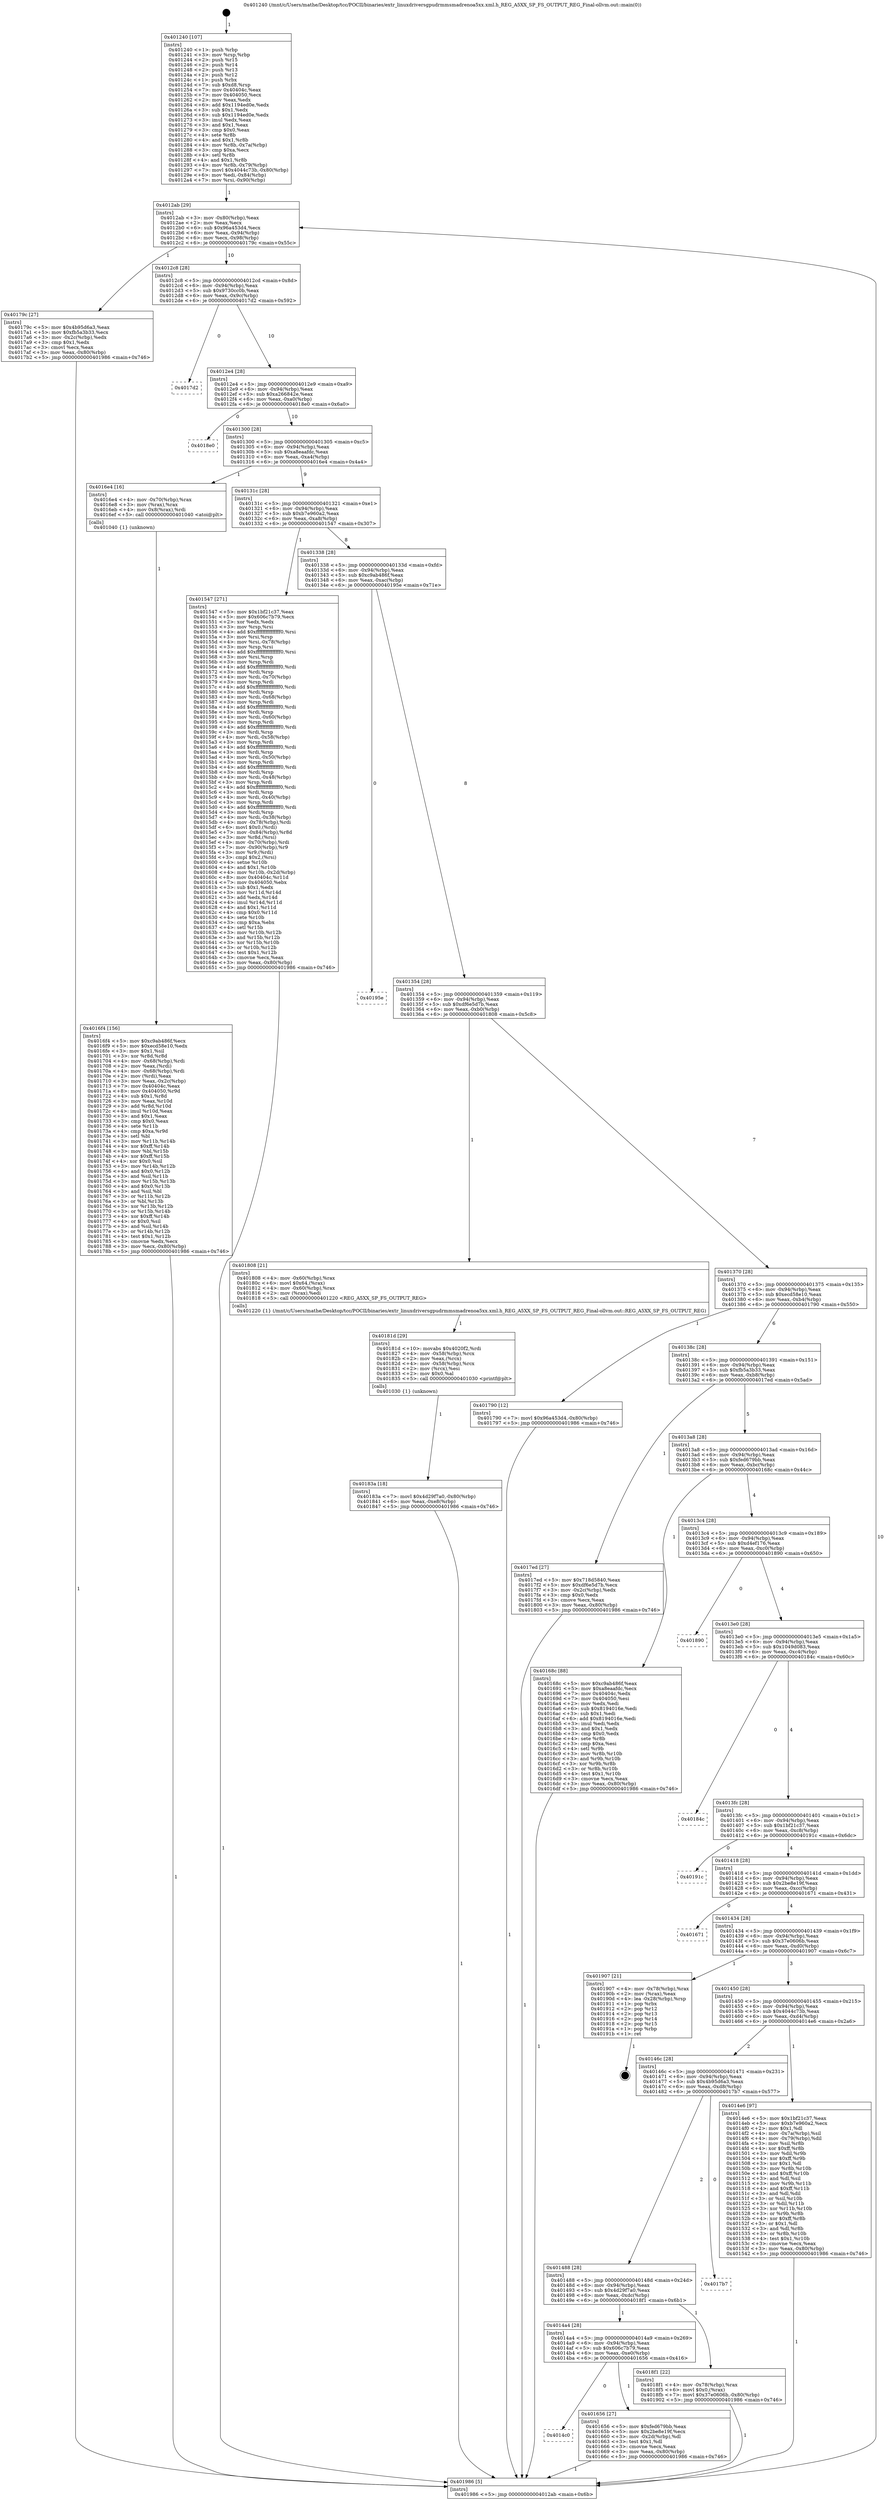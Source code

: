 digraph "0x401240" {
  label = "0x401240 (/mnt/c/Users/mathe/Desktop/tcc/POCII/binaries/extr_linuxdriversgpudrmmsmadrenoa5xx.xml.h_REG_A5XX_SP_FS_OUTPUT_REG_Final-ollvm.out::main(0))"
  labelloc = "t"
  node[shape=record]

  Entry [label="",width=0.3,height=0.3,shape=circle,fillcolor=black,style=filled]
  "0x4012ab" [label="{
     0x4012ab [29]\l
     | [instrs]\l
     &nbsp;&nbsp;0x4012ab \<+3\>: mov -0x80(%rbp),%eax\l
     &nbsp;&nbsp;0x4012ae \<+2\>: mov %eax,%ecx\l
     &nbsp;&nbsp;0x4012b0 \<+6\>: sub $0x96a453d4,%ecx\l
     &nbsp;&nbsp;0x4012b6 \<+6\>: mov %eax,-0x94(%rbp)\l
     &nbsp;&nbsp;0x4012bc \<+6\>: mov %ecx,-0x98(%rbp)\l
     &nbsp;&nbsp;0x4012c2 \<+6\>: je 000000000040179c \<main+0x55c\>\l
  }"]
  "0x40179c" [label="{
     0x40179c [27]\l
     | [instrs]\l
     &nbsp;&nbsp;0x40179c \<+5\>: mov $0x4b95d6a3,%eax\l
     &nbsp;&nbsp;0x4017a1 \<+5\>: mov $0xfb5a3b33,%ecx\l
     &nbsp;&nbsp;0x4017a6 \<+3\>: mov -0x2c(%rbp),%edx\l
     &nbsp;&nbsp;0x4017a9 \<+3\>: cmp $0x1,%edx\l
     &nbsp;&nbsp;0x4017ac \<+3\>: cmovl %ecx,%eax\l
     &nbsp;&nbsp;0x4017af \<+3\>: mov %eax,-0x80(%rbp)\l
     &nbsp;&nbsp;0x4017b2 \<+5\>: jmp 0000000000401986 \<main+0x746\>\l
  }"]
  "0x4012c8" [label="{
     0x4012c8 [28]\l
     | [instrs]\l
     &nbsp;&nbsp;0x4012c8 \<+5\>: jmp 00000000004012cd \<main+0x8d\>\l
     &nbsp;&nbsp;0x4012cd \<+6\>: mov -0x94(%rbp),%eax\l
     &nbsp;&nbsp;0x4012d3 \<+5\>: sub $0x9730cc0b,%eax\l
     &nbsp;&nbsp;0x4012d8 \<+6\>: mov %eax,-0x9c(%rbp)\l
     &nbsp;&nbsp;0x4012de \<+6\>: je 00000000004017d2 \<main+0x592\>\l
  }"]
  Exit [label="",width=0.3,height=0.3,shape=circle,fillcolor=black,style=filled,peripheries=2]
  "0x4017d2" [label="{
     0x4017d2\l
  }", style=dashed]
  "0x4012e4" [label="{
     0x4012e4 [28]\l
     | [instrs]\l
     &nbsp;&nbsp;0x4012e4 \<+5\>: jmp 00000000004012e9 \<main+0xa9\>\l
     &nbsp;&nbsp;0x4012e9 \<+6\>: mov -0x94(%rbp),%eax\l
     &nbsp;&nbsp;0x4012ef \<+5\>: sub $0xa266842e,%eax\l
     &nbsp;&nbsp;0x4012f4 \<+6\>: mov %eax,-0xa0(%rbp)\l
     &nbsp;&nbsp;0x4012fa \<+6\>: je 00000000004018e0 \<main+0x6a0\>\l
  }"]
  "0x40183a" [label="{
     0x40183a [18]\l
     | [instrs]\l
     &nbsp;&nbsp;0x40183a \<+7\>: movl $0x4d29f7a0,-0x80(%rbp)\l
     &nbsp;&nbsp;0x401841 \<+6\>: mov %eax,-0xe8(%rbp)\l
     &nbsp;&nbsp;0x401847 \<+5\>: jmp 0000000000401986 \<main+0x746\>\l
  }"]
  "0x4018e0" [label="{
     0x4018e0\l
  }", style=dashed]
  "0x401300" [label="{
     0x401300 [28]\l
     | [instrs]\l
     &nbsp;&nbsp;0x401300 \<+5\>: jmp 0000000000401305 \<main+0xc5\>\l
     &nbsp;&nbsp;0x401305 \<+6\>: mov -0x94(%rbp),%eax\l
     &nbsp;&nbsp;0x40130b \<+5\>: sub $0xa8eaafdc,%eax\l
     &nbsp;&nbsp;0x401310 \<+6\>: mov %eax,-0xa4(%rbp)\l
     &nbsp;&nbsp;0x401316 \<+6\>: je 00000000004016e4 \<main+0x4a4\>\l
  }"]
  "0x40181d" [label="{
     0x40181d [29]\l
     | [instrs]\l
     &nbsp;&nbsp;0x40181d \<+10\>: movabs $0x4020f2,%rdi\l
     &nbsp;&nbsp;0x401827 \<+4\>: mov -0x58(%rbp),%rcx\l
     &nbsp;&nbsp;0x40182b \<+2\>: mov %eax,(%rcx)\l
     &nbsp;&nbsp;0x40182d \<+4\>: mov -0x58(%rbp),%rcx\l
     &nbsp;&nbsp;0x401831 \<+2\>: mov (%rcx),%esi\l
     &nbsp;&nbsp;0x401833 \<+2\>: mov $0x0,%al\l
     &nbsp;&nbsp;0x401835 \<+5\>: call 0000000000401030 \<printf@plt\>\l
     | [calls]\l
     &nbsp;&nbsp;0x401030 \{1\} (unknown)\l
  }"]
  "0x4016e4" [label="{
     0x4016e4 [16]\l
     | [instrs]\l
     &nbsp;&nbsp;0x4016e4 \<+4\>: mov -0x70(%rbp),%rax\l
     &nbsp;&nbsp;0x4016e8 \<+3\>: mov (%rax),%rax\l
     &nbsp;&nbsp;0x4016eb \<+4\>: mov 0x8(%rax),%rdi\l
     &nbsp;&nbsp;0x4016ef \<+5\>: call 0000000000401040 \<atoi@plt\>\l
     | [calls]\l
     &nbsp;&nbsp;0x401040 \{1\} (unknown)\l
  }"]
  "0x40131c" [label="{
     0x40131c [28]\l
     | [instrs]\l
     &nbsp;&nbsp;0x40131c \<+5\>: jmp 0000000000401321 \<main+0xe1\>\l
     &nbsp;&nbsp;0x401321 \<+6\>: mov -0x94(%rbp),%eax\l
     &nbsp;&nbsp;0x401327 \<+5\>: sub $0xb7e960a2,%eax\l
     &nbsp;&nbsp;0x40132c \<+6\>: mov %eax,-0xa8(%rbp)\l
     &nbsp;&nbsp;0x401332 \<+6\>: je 0000000000401547 \<main+0x307\>\l
  }"]
  "0x4016f4" [label="{
     0x4016f4 [156]\l
     | [instrs]\l
     &nbsp;&nbsp;0x4016f4 \<+5\>: mov $0xc9ab486f,%ecx\l
     &nbsp;&nbsp;0x4016f9 \<+5\>: mov $0xecd58e10,%edx\l
     &nbsp;&nbsp;0x4016fe \<+3\>: mov $0x1,%sil\l
     &nbsp;&nbsp;0x401701 \<+3\>: xor %r8d,%r8d\l
     &nbsp;&nbsp;0x401704 \<+4\>: mov -0x68(%rbp),%rdi\l
     &nbsp;&nbsp;0x401708 \<+2\>: mov %eax,(%rdi)\l
     &nbsp;&nbsp;0x40170a \<+4\>: mov -0x68(%rbp),%rdi\l
     &nbsp;&nbsp;0x40170e \<+2\>: mov (%rdi),%eax\l
     &nbsp;&nbsp;0x401710 \<+3\>: mov %eax,-0x2c(%rbp)\l
     &nbsp;&nbsp;0x401713 \<+7\>: mov 0x40404c,%eax\l
     &nbsp;&nbsp;0x40171a \<+8\>: mov 0x404050,%r9d\l
     &nbsp;&nbsp;0x401722 \<+4\>: sub $0x1,%r8d\l
     &nbsp;&nbsp;0x401726 \<+3\>: mov %eax,%r10d\l
     &nbsp;&nbsp;0x401729 \<+3\>: add %r8d,%r10d\l
     &nbsp;&nbsp;0x40172c \<+4\>: imul %r10d,%eax\l
     &nbsp;&nbsp;0x401730 \<+3\>: and $0x1,%eax\l
     &nbsp;&nbsp;0x401733 \<+3\>: cmp $0x0,%eax\l
     &nbsp;&nbsp;0x401736 \<+4\>: sete %r11b\l
     &nbsp;&nbsp;0x40173a \<+4\>: cmp $0xa,%r9d\l
     &nbsp;&nbsp;0x40173e \<+3\>: setl %bl\l
     &nbsp;&nbsp;0x401741 \<+3\>: mov %r11b,%r14b\l
     &nbsp;&nbsp;0x401744 \<+4\>: xor $0xff,%r14b\l
     &nbsp;&nbsp;0x401748 \<+3\>: mov %bl,%r15b\l
     &nbsp;&nbsp;0x40174b \<+4\>: xor $0xff,%r15b\l
     &nbsp;&nbsp;0x40174f \<+4\>: xor $0x0,%sil\l
     &nbsp;&nbsp;0x401753 \<+3\>: mov %r14b,%r12b\l
     &nbsp;&nbsp;0x401756 \<+4\>: and $0x0,%r12b\l
     &nbsp;&nbsp;0x40175a \<+3\>: and %sil,%r11b\l
     &nbsp;&nbsp;0x40175d \<+3\>: mov %r15b,%r13b\l
     &nbsp;&nbsp;0x401760 \<+4\>: and $0x0,%r13b\l
     &nbsp;&nbsp;0x401764 \<+3\>: and %sil,%bl\l
     &nbsp;&nbsp;0x401767 \<+3\>: or %r11b,%r12b\l
     &nbsp;&nbsp;0x40176a \<+3\>: or %bl,%r13b\l
     &nbsp;&nbsp;0x40176d \<+3\>: xor %r13b,%r12b\l
     &nbsp;&nbsp;0x401770 \<+3\>: or %r15b,%r14b\l
     &nbsp;&nbsp;0x401773 \<+4\>: xor $0xff,%r14b\l
     &nbsp;&nbsp;0x401777 \<+4\>: or $0x0,%sil\l
     &nbsp;&nbsp;0x40177b \<+3\>: and %sil,%r14b\l
     &nbsp;&nbsp;0x40177e \<+3\>: or %r14b,%r12b\l
     &nbsp;&nbsp;0x401781 \<+4\>: test $0x1,%r12b\l
     &nbsp;&nbsp;0x401785 \<+3\>: cmovne %edx,%ecx\l
     &nbsp;&nbsp;0x401788 \<+3\>: mov %ecx,-0x80(%rbp)\l
     &nbsp;&nbsp;0x40178b \<+5\>: jmp 0000000000401986 \<main+0x746\>\l
  }"]
  "0x401547" [label="{
     0x401547 [271]\l
     | [instrs]\l
     &nbsp;&nbsp;0x401547 \<+5\>: mov $0x1bf21c37,%eax\l
     &nbsp;&nbsp;0x40154c \<+5\>: mov $0x606c7b79,%ecx\l
     &nbsp;&nbsp;0x401551 \<+2\>: xor %edx,%edx\l
     &nbsp;&nbsp;0x401553 \<+3\>: mov %rsp,%rsi\l
     &nbsp;&nbsp;0x401556 \<+4\>: add $0xfffffffffffffff0,%rsi\l
     &nbsp;&nbsp;0x40155a \<+3\>: mov %rsi,%rsp\l
     &nbsp;&nbsp;0x40155d \<+4\>: mov %rsi,-0x78(%rbp)\l
     &nbsp;&nbsp;0x401561 \<+3\>: mov %rsp,%rsi\l
     &nbsp;&nbsp;0x401564 \<+4\>: add $0xfffffffffffffff0,%rsi\l
     &nbsp;&nbsp;0x401568 \<+3\>: mov %rsi,%rsp\l
     &nbsp;&nbsp;0x40156b \<+3\>: mov %rsp,%rdi\l
     &nbsp;&nbsp;0x40156e \<+4\>: add $0xfffffffffffffff0,%rdi\l
     &nbsp;&nbsp;0x401572 \<+3\>: mov %rdi,%rsp\l
     &nbsp;&nbsp;0x401575 \<+4\>: mov %rdi,-0x70(%rbp)\l
     &nbsp;&nbsp;0x401579 \<+3\>: mov %rsp,%rdi\l
     &nbsp;&nbsp;0x40157c \<+4\>: add $0xfffffffffffffff0,%rdi\l
     &nbsp;&nbsp;0x401580 \<+3\>: mov %rdi,%rsp\l
     &nbsp;&nbsp;0x401583 \<+4\>: mov %rdi,-0x68(%rbp)\l
     &nbsp;&nbsp;0x401587 \<+3\>: mov %rsp,%rdi\l
     &nbsp;&nbsp;0x40158a \<+4\>: add $0xfffffffffffffff0,%rdi\l
     &nbsp;&nbsp;0x40158e \<+3\>: mov %rdi,%rsp\l
     &nbsp;&nbsp;0x401591 \<+4\>: mov %rdi,-0x60(%rbp)\l
     &nbsp;&nbsp;0x401595 \<+3\>: mov %rsp,%rdi\l
     &nbsp;&nbsp;0x401598 \<+4\>: add $0xfffffffffffffff0,%rdi\l
     &nbsp;&nbsp;0x40159c \<+3\>: mov %rdi,%rsp\l
     &nbsp;&nbsp;0x40159f \<+4\>: mov %rdi,-0x58(%rbp)\l
     &nbsp;&nbsp;0x4015a3 \<+3\>: mov %rsp,%rdi\l
     &nbsp;&nbsp;0x4015a6 \<+4\>: add $0xfffffffffffffff0,%rdi\l
     &nbsp;&nbsp;0x4015aa \<+3\>: mov %rdi,%rsp\l
     &nbsp;&nbsp;0x4015ad \<+4\>: mov %rdi,-0x50(%rbp)\l
     &nbsp;&nbsp;0x4015b1 \<+3\>: mov %rsp,%rdi\l
     &nbsp;&nbsp;0x4015b4 \<+4\>: add $0xfffffffffffffff0,%rdi\l
     &nbsp;&nbsp;0x4015b8 \<+3\>: mov %rdi,%rsp\l
     &nbsp;&nbsp;0x4015bb \<+4\>: mov %rdi,-0x48(%rbp)\l
     &nbsp;&nbsp;0x4015bf \<+3\>: mov %rsp,%rdi\l
     &nbsp;&nbsp;0x4015c2 \<+4\>: add $0xfffffffffffffff0,%rdi\l
     &nbsp;&nbsp;0x4015c6 \<+3\>: mov %rdi,%rsp\l
     &nbsp;&nbsp;0x4015c9 \<+4\>: mov %rdi,-0x40(%rbp)\l
     &nbsp;&nbsp;0x4015cd \<+3\>: mov %rsp,%rdi\l
     &nbsp;&nbsp;0x4015d0 \<+4\>: add $0xfffffffffffffff0,%rdi\l
     &nbsp;&nbsp;0x4015d4 \<+3\>: mov %rdi,%rsp\l
     &nbsp;&nbsp;0x4015d7 \<+4\>: mov %rdi,-0x38(%rbp)\l
     &nbsp;&nbsp;0x4015db \<+4\>: mov -0x78(%rbp),%rdi\l
     &nbsp;&nbsp;0x4015df \<+6\>: movl $0x0,(%rdi)\l
     &nbsp;&nbsp;0x4015e5 \<+7\>: mov -0x84(%rbp),%r8d\l
     &nbsp;&nbsp;0x4015ec \<+3\>: mov %r8d,(%rsi)\l
     &nbsp;&nbsp;0x4015ef \<+4\>: mov -0x70(%rbp),%rdi\l
     &nbsp;&nbsp;0x4015f3 \<+7\>: mov -0x90(%rbp),%r9\l
     &nbsp;&nbsp;0x4015fa \<+3\>: mov %r9,(%rdi)\l
     &nbsp;&nbsp;0x4015fd \<+3\>: cmpl $0x2,(%rsi)\l
     &nbsp;&nbsp;0x401600 \<+4\>: setne %r10b\l
     &nbsp;&nbsp;0x401604 \<+4\>: and $0x1,%r10b\l
     &nbsp;&nbsp;0x401608 \<+4\>: mov %r10b,-0x2d(%rbp)\l
     &nbsp;&nbsp;0x40160c \<+8\>: mov 0x40404c,%r11d\l
     &nbsp;&nbsp;0x401614 \<+7\>: mov 0x404050,%ebx\l
     &nbsp;&nbsp;0x40161b \<+3\>: sub $0x1,%edx\l
     &nbsp;&nbsp;0x40161e \<+3\>: mov %r11d,%r14d\l
     &nbsp;&nbsp;0x401621 \<+3\>: add %edx,%r14d\l
     &nbsp;&nbsp;0x401624 \<+4\>: imul %r14d,%r11d\l
     &nbsp;&nbsp;0x401628 \<+4\>: and $0x1,%r11d\l
     &nbsp;&nbsp;0x40162c \<+4\>: cmp $0x0,%r11d\l
     &nbsp;&nbsp;0x401630 \<+4\>: sete %r10b\l
     &nbsp;&nbsp;0x401634 \<+3\>: cmp $0xa,%ebx\l
     &nbsp;&nbsp;0x401637 \<+4\>: setl %r15b\l
     &nbsp;&nbsp;0x40163b \<+3\>: mov %r10b,%r12b\l
     &nbsp;&nbsp;0x40163e \<+3\>: and %r15b,%r12b\l
     &nbsp;&nbsp;0x401641 \<+3\>: xor %r15b,%r10b\l
     &nbsp;&nbsp;0x401644 \<+3\>: or %r10b,%r12b\l
     &nbsp;&nbsp;0x401647 \<+4\>: test $0x1,%r12b\l
     &nbsp;&nbsp;0x40164b \<+3\>: cmovne %ecx,%eax\l
     &nbsp;&nbsp;0x40164e \<+3\>: mov %eax,-0x80(%rbp)\l
     &nbsp;&nbsp;0x401651 \<+5\>: jmp 0000000000401986 \<main+0x746\>\l
  }"]
  "0x401338" [label="{
     0x401338 [28]\l
     | [instrs]\l
     &nbsp;&nbsp;0x401338 \<+5\>: jmp 000000000040133d \<main+0xfd\>\l
     &nbsp;&nbsp;0x40133d \<+6\>: mov -0x94(%rbp),%eax\l
     &nbsp;&nbsp;0x401343 \<+5\>: sub $0xc9ab486f,%eax\l
     &nbsp;&nbsp;0x401348 \<+6\>: mov %eax,-0xac(%rbp)\l
     &nbsp;&nbsp;0x40134e \<+6\>: je 000000000040195e \<main+0x71e\>\l
  }"]
  "0x4014c0" [label="{
     0x4014c0\l
  }", style=dashed]
  "0x40195e" [label="{
     0x40195e\l
  }", style=dashed]
  "0x401354" [label="{
     0x401354 [28]\l
     | [instrs]\l
     &nbsp;&nbsp;0x401354 \<+5\>: jmp 0000000000401359 \<main+0x119\>\l
     &nbsp;&nbsp;0x401359 \<+6\>: mov -0x94(%rbp),%eax\l
     &nbsp;&nbsp;0x40135f \<+5\>: sub $0xdf6e5d7b,%eax\l
     &nbsp;&nbsp;0x401364 \<+6\>: mov %eax,-0xb0(%rbp)\l
     &nbsp;&nbsp;0x40136a \<+6\>: je 0000000000401808 \<main+0x5c8\>\l
  }"]
  "0x401656" [label="{
     0x401656 [27]\l
     | [instrs]\l
     &nbsp;&nbsp;0x401656 \<+5\>: mov $0xfed679bb,%eax\l
     &nbsp;&nbsp;0x40165b \<+5\>: mov $0x2be8e19f,%ecx\l
     &nbsp;&nbsp;0x401660 \<+3\>: mov -0x2d(%rbp),%dl\l
     &nbsp;&nbsp;0x401663 \<+3\>: test $0x1,%dl\l
     &nbsp;&nbsp;0x401666 \<+3\>: cmovne %ecx,%eax\l
     &nbsp;&nbsp;0x401669 \<+3\>: mov %eax,-0x80(%rbp)\l
     &nbsp;&nbsp;0x40166c \<+5\>: jmp 0000000000401986 \<main+0x746\>\l
  }"]
  "0x401808" [label="{
     0x401808 [21]\l
     | [instrs]\l
     &nbsp;&nbsp;0x401808 \<+4\>: mov -0x60(%rbp),%rax\l
     &nbsp;&nbsp;0x40180c \<+6\>: movl $0x64,(%rax)\l
     &nbsp;&nbsp;0x401812 \<+4\>: mov -0x60(%rbp),%rax\l
     &nbsp;&nbsp;0x401816 \<+2\>: mov (%rax),%edi\l
     &nbsp;&nbsp;0x401818 \<+5\>: call 0000000000401220 \<REG_A5XX_SP_FS_OUTPUT_REG\>\l
     | [calls]\l
     &nbsp;&nbsp;0x401220 \{1\} (/mnt/c/Users/mathe/Desktop/tcc/POCII/binaries/extr_linuxdriversgpudrmmsmadrenoa5xx.xml.h_REG_A5XX_SP_FS_OUTPUT_REG_Final-ollvm.out::REG_A5XX_SP_FS_OUTPUT_REG)\l
  }"]
  "0x401370" [label="{
     0x401370 [28]\l
     | [instrs]\l
     &nbsp;&nbsp;0x401370 \<+5\>: jmp 0000000000401375 \<main+0x135\>\l
     &nbsp;&nbsp;0x401375 \<+6\>: mov -0x94(%rbp),%eax\l
     &nbsp;&nbsp;0x40137b \<+5\>: sub $0xecd58e10,%eax\l
     &nbsp;&nbsp;0x401380 \<+6\>: mov %eax,-0xb4(%rbp)\l
     &nbsp;&nbsp;0x401386 \<+6\>: je 0000000000401790 \<main+0x550\>\l
  }"]
  "0x4014a4" [label="{
     0x4014a4 [28]\l
     | [instrs]\l
     &nbsp;&nbsp;0x4014a4 \<+5\>: jmp 00000000004014a9 \<main+0x269\>\l
     &nbsp;&nbsp;0x4014a9 \<+6\>: mov -0x94(%rbp),%eax\l
     &nbsp;&nbsp;0x4014af \<+5\>: sub $0x606c7b79,%eax\l
     &nbsp;&nbsp;0x4014b4 \<+6\>: mov %eax,-0xe0(%rbp)\l
     &nbsp;&nbsp;0x4014ba \<+6\>: je 0000000000401656 \<main+0x416\>\l
  }"]
  "0x401790" [label="{
     0x401790 [12]\l
     | [instrs]\l
     &nbsp;&nbsp;0x401790 \<+7\>: movl $0x96a453d4,-0x80(%rbp)\l
     &nbsp;&nbsp;0x401797 \<+5\>: jmp 0000000000401986 \<main+0x746\>\l
  }"]
  "0x40138c" [label="{
     0x40138c [28]\l
     | [instrs]\l
     &nbsp;&nbsp;0x40138c \<+5\>: jmp 0000000000401391 \<main+0x151\>\l
     &nbsp;&nbsp;0x401391 \<+6\>: mov -0x94(%rbp),%eax\l
     &nbsp;&nbsp;0x401397 \<+5\>: sub $0xfb5a3b33,%eax\l
     &nbsp;&nbsp;0x40139c \<+6\>: mov %eax,-0xb8(%rbp)\l
     &nbsp;&nbsp;0x4013a2 \<+6\>: je 00000000004017ed \<main+0x5ad\>\l
  }"]
  "0x4018f1" [label="{
     0x4018f1 [22]\l
     | [instrs]\l
     &nbsp;&nbsp;0x4018f1 \<+4\>: mov -0x78(%rbp),%rax\l
     &nbsp;&nbsp;0x4018f5 \<+6\>: movl $0x0,(%rax)\l
     &nbsp;&nbsp;0x4018fb \<+7\>: movl $0x37e0606b,-0x80(%rbp)\l
     &nbsp;&nbsp;0x401902 \<+5\>: jmp 0000000000401986 \<main+0x746\>\l
  }"]
  "0x4017ed" [label="{
     0x4017ed [27]\l
     | [instrs]\l
     &nbsp;&nbsp;0x4017ed \<+5\>: mov $0x718d5840,%eax\l
     &nbsp;&nbsp;0x4017f2 \<+5\>: mov $0xdf6e5d7b,%ecx\l
     &nbsp;&nbsp;0x4017f7 \<+3\>: mov -0x2c(%rbp),%edx\l
     &nbsp;&nbsp;0x4017fa \<+3\>: cmp $0x0,%edx\l
     &nbsp;&nbsp;0x4017fd \<+3\>: cmove %ecx,%eax\l
     &nbsp;&nbsp;0x401800 \<+3\>: mov %eax,-0x80(%rbp)\l
     &nbsp;&nbsp;0x401803 \<+5\>: jmp 0000000000401986 \<main+0x746\>\l
  }"]
  "0x4013a8" [label="{
     0x4013a8 [28]\l
     | [instrs]\l
     &nbsp;&nbsp;0x4013a8 \<+5\>: jmp 00000000004013ad \<main+0x16d\>\l
     &nbsp;&nbsp;0x4013ad \<+6\>: mov -0x94(%rbp),%eax\l
     &nbsp;&nbsp;0x4013b3 \<+5\>: sub $0xfed679bb,%eax\l
     &nbsp;&nbsp;0x4013b8 \<+6\>: mov %eax,-0xbc(%rbp)\l
     &nbsp;&nbsp;0x4013be \<+6\>: je 000000000040168c \<main+0x44c\>\l
  }"]
  "0x401488" [label="{
     0x401488 [28]\l
     | [instrs]\l
     &nbsp;&nbsp;0x401488 \<+5\>: jmp 000000000040148d \<main+0x24d\>\l
     &nbsp;&nbsp;0x40148d \<+6\>: mov -0x94(%rbp),%eax\l
     &nbsp;&nbsp;0x401493 \<+5\>: sub $0x4d29f7a0,%eax\l
     &nbsp;&nbsp;0x401498 \<+6\>: mov %eax,-0xdc(%rbp)\l
     &nbsp;&nbsp;0x40149e \<+6\>: je 00000000004018f1 \<main+0x6b1\>\l
  }"]
  "0x40168c" [label="{
     0x40168c [88]\l
     | [instrs]\l
     &nbsp;&nbsp;0x40168c \<+5\>: mov $0xc9ab486f,%eax\l
     &nbsp;&nbsp;0x401691 \<+5\>: mov $0xa8eaafdc,%ecx\l
     &nbsp;&nbsp;0x401696 \<+7\>: mov 0x40404c,%edx\l
     &nbsp;&nbsp;0x40169d \<+7\>: mov 0x404050,%esi\l
     &nbsp;&nbsp;0x4016a4 \<+2\>: mov %edx,%edi\l
     &nbsp;&nbsp;0x4016a6 \<+6\>: sub $0x8194016e,%edi\l
     &nbsp;&nbsp;0x4016ac \<+3\>: sub $0x1,%edi\l
     &nbsp;&nbsp;0x4016af \<+6\>: add $0x8194016e,%edi\l
     &nbsp;&nbsp;0x4016b5 \<+3\>: imul %edi,%edx\l
     &nbsp;&nbsp;0x4016b8 \<+3\>: and $0x1,%edx\l
     &nbsp;&nbsp;0x4016bb \<+3\>: cmp $0x0,%edx\l
     &nbsp;&nbsp;0x4016be \<+4\>: sete %r8b\l
     &nbsp;&nbsp;0x4016c2 \<+3\>: cmp $0xa,%esi\l
     &nbsp;&nbsp;0x4016c5 \<+4\>: setl %r9b\l
     &nbsp;&nbsp;0x4016c9 \<+3\>: mov %r8b,%r10b\l
     &nbsp;&nbsp;0x4016cc \<+3\>: and %r9b,%r10b\l
     &nbsp;&nbsp;0x4016cf \<+3\>: xor %r9b,%r8b\l
     &nbsp;&nbsp;0x4016d2 \<+3\>: or %r8b,%r10b\l
     &nbsp;&nbsp;0x4016d5 \<+4\>: test $0x1,%r10b\l
     &nbsp;&nbsp;0x4016d9 \<+3\>: cmovne %ecx,%eax\l
     &nbsp;&nbsp;0x4016dc \<+3\>: mov %eax,-0x80(%rbp)\l
     &nbsp;&nbsp;0x4016df \<+5\>: jmp 0000000000401986 \<main+0x746\>\l
  }"]
  "0x4013c4" [label="{
     0x4013c4 [28]\l
     | [instrs]\l
     &nbsp;&nbsp;0x4013c4 \<+5\>: jmp 00000000004013c9 \<main+0x189\>\l
     &nbsp;&nbsp;0x4013c9 \<+6\>: mov -0x94(%rbp),%eax\l
     &nbsp;&nbsp;0x4013cf \<+5\>: sub $0xd4ef176,%eax\l
     &nbsp;&nbsp;0x4013d4 \<+6\>: mov %eax,-0xc0(%rbp)\l
     &nbsp;&nbsp;0x4013da \<+6\>: je 0000000000401890 \<main+0x650\>\l
  }"]
  "0x4017b7" [label="{
     0x4017b7\l
  }", style=dashed]
  "0x401890" [label="{
     0x401890\l
  }", style=dashed]
  "0x4013e0" [label="{
     0x4013e0 [28]\l
     | [instrs]\l
     &nbsp;&nbsp;0x4013e0 \<+5\>: jmp 00000000004013e5 \<main+0x1a5\>\l
     &nbsp;&nbsp;0x4013e5 \<+6\>: mov -0x94(%rbp),%eax\l
     &nbsp;&nbsp;0x4013eb \<+5\>: sub $0x1049d083,%eax\l
     &nbsp;&nbsp;0x4013f0 \<+6\>: mov %eax,-0xc4(%rbp)\l
     &nbsp;&nbsp;0x4013f6 \<+6\>: je 000000000040184c \<main+0x60c\>\l
  }"]
  "0x401240" [label="{
     0x401240 [107]\l
     | [instrs]\l
     &nbsp;&nbsp;0x401240 \<+1\>: push %rbp\l
     &nbsp;&nbsp;0x401241 \<+3\>: mov %rsp,%rbp\l
     &nbsp;&nbsp;0x401244 \<+2\>: push %r15\l
     &nbsp;&nbsp;0x401246 \<+2\>: push %r14\l
     &nbsp;&nbsp;0x401248 \<+2\>: push %r13\l
     &nbsp;&nbsp;0x40124a \<+2\>: push %r12\l
     &nbsp;&nbsp;0x40124c \<+1\>: push %rbx\l
     &nbsp;&nbsp;0x40124d \<+7\>: sub $0xd8,%rsp\l
     &nbsp;&nbsp;0x401254 \<+7\>: mov 0x40404c,%eax\l
     &nbsp;&nbsp;0x40125b \<+7\>: mov 0x404050,%ecx\l
     &nbsp;&nbsp;0x401262 \<+2\>: mov %eax,%edx\l
     &nbsp;&nbsp;0x401264 \<+6\>: add $0x1194ed0e,%edx\l
     &nbsp;&nbsp;0x40126a \<+3\>: sub $0x1,%edx\l
     &nbsp;&nbsp;0x40126d \<+6\>: sub $0x1194ed0e,%edx\l
     &nbsp;&nbsp;0x401273 \<+3\>: imul %edx,%eax\l
     &nbsp;&nbsp;0x401276 \<+3\>: and $0x1,%eax\l
     &nbsp;&nbsp;0x401279 \<+3\>: cmp $0x0,%eax\l
     &nbsp;&nbsp;0x40127c \<+4\>: sete %r8b\l
     &nbsp;&nbsp;0x401280 \<+4\>: and $0x1,%r8b\l
     &nbsp;&nbsp;0x401284 \<+4\>: mov %r8b,-0x7a(%rbp)\l
     &nbsp;&nbsp;0x401288 \<+3\>: cmp $0xa,%ecx\l
     &nbsp;&nbsp;0x40128b \<+4\>: setl %r8b\l
     &nbsp;&nbsp;0x40128f \<+4\>: and $0x1,%r8b\l
     &nbsp;&nbsp;0x401293 \<+4\>: mov %r8b,-0x79(%rbp)\l
     &nbsp;&nbsp;0x401297 \<+7\>: movl $0x4044c73b,-0x80(%rbp)\l
     &nbsp;&nbsp;0x40129e \<+6\>: mov %edi,-0x84(%rbp)\l
     &nbsp;&nbsp;0x4012a4 \<+7\>: mov %rsi,-0x90(%rbp)\l
  }"]
  "0x40184c" [label="{
     0x40184c\l
  }", style=dashed]
  "0x4013fc" [label="{
     0x4013fc [28]\l
     | [instrs]\l
     &nbsp;&nbsp;0x4013fc \<+5\>: jmp 0000000000401401 \<main+0x1c1\>\l
     &nbsp;&nbsp;0x401401 \<+6\>: mov -0x94(%rbp),%eax\l
     &nbsp;&nbsp;0x401407 \<+5\>: sub $0x1bf21c37,%eax\l
     &nbsp;&nbsp;0x40140c \<+6\>: mov %eax,-0xc8(%rbp)\l
     &nbsp;&nbsp;0x401412 \<+6\>: je 000000000040191c \<main+0x6dc\>\l
  }"]
  "0x401986" [label="{
     0x401986 [5]\l
     | [instrs]\l
     &nbsp;&nbsp;0x401986 \<+5\>: jmp 00000000004012ab \<main+0x6b\>\l
  }"]
  "0x40191c" [label="{
     0x40191c\l
  }", style=dashed]
  "0x401418" [label="{
     0x401418 [28]\l
     | [instrs]\l
     &nbsp;&nbsp;0x401418 \<+5\>: jmp 000000000040141d \<main+0x1dd\>\l
     &nbsp;&nbsp;0x40141d \<+6\>: mov -0x94(%rbp),%eax\l
     &nbsp;&nbsp;0x401423 \<+5\>: sub $0x2be8e19f,%eax\l
     &nbsp;&nbsp;0x401428 \<+6\>: mov %eax,-0xcc(%rbp)\l
     &nbsp;&nbsp;0x40142e \<+6\>: je 0000000000401671 \<main+0x431\>\l
  }"]
  "0x40146c" [label="{
     0x40146c [28]\l
     | [instrs]\l
     &nbsp;&nbsp;0x40146c \<+5\>: jmp 0000000000401471 \<main+0x231\>\l
     &nbsp;&nbsp;0x401471 \<+6\>: mov -0x94(%rbp),%eax\l
     &nbsp;&nbsp;0x401477 \<+5\>: sub $0x4b95d6a3,%eax\l
     &nbsp;&nbsp;0x40147c \<+6\>: mov %eax,-0xd8(%rbp)\l
     &nbsp;&nbsp;0x401482 \<+6\>: je 00000000004017b7 \<main+0x577\>\l
  }"]
  "0x401671" [label="{
     0x401671\l
  }", style=dashed]
  "0x401434" [label="{
     0x401434 [28]\l
     | [instrs]\l
     &nbsp;&nbsp;0x401434 \<+5\>: jmp 0000000000401439 \<main+0x1f9\>\l
     &nbsp;&nbsp;0x401439 \<+6\>: mov -0x94(%rbp),%eax\l
     &nbsp;&nbsp;0x40143f \<+5\>: sub $0x37e0606b,%eax\l
     &nbsp;&nbsp;0x401444 \<+6\>: mov %eax,-0xd0(%rbp)\l
     &nbsp;&nbsp;0x40144a \<+6\>: je 0000000000401907 \<main+0x6c7\>\l
  }"]
  "0x4014e6" [label="{
     0x4014e6 [97]\l
     | [instrs]\l
     &nbsp;&nbsp;0x4014e6 \<+5\>: mov $0x1bf21c37,%eax\l
     &nbsp;&nbsp;0x4014eb \<+5\>: mov $0xb7e960a2,%ecx\l
     &nbsp;&nbsp;0x4014f0 \<+2\>: mov $0x1,%dl\l
     &nbsp;&nbsp;0x4014f2 \<+4\>: mov -0x7a(%rbp),%sil\l
     &nbsp;&nbsp;0x4014f6 \<+4\>: mov -0x79(%rbp),%dil\l
     &nbsp;&nbsp;0x4014fa \<+3\>: mov %sil,%r8b\l
     &nbsp;&nbsp;0x4014fd \<+4\>: xor $0xff,%r8b\l
     &nbsp;&nbsp;0x401501 \<+3\>: mov %dil,%r9b\l
     &nbsp;&nbsp;0x401504 \<+4\>: xor $0xff,%r9b\l
     &nbsp;&nbsp;0x401508 \<+3\>: xor $0x1,%dl\l
     &nbsp;&nbsp;0x40150b \<+3\>: mov %r8b,%r10b\l
     &nbsp;&nbsp;0x40150e \<+4\>: and $0xff,%r10b\l
     &nbsp;&nbsp;0x401512 \<+3\>: and %dl,%sil\l
     &nbsp;&nbsp;0x401515 \<+3\>: mov %r9b,%r11b\l
     &nbsp;&nbsp;0x401518 \<+4\>: and $0xff,%r11b\l
     &nbsp;&nbsp;0x40151c \<+3\>: and %dl,%dil\l
     &nbsp;&nbsp;0x40151f \<+3\>: or %sil,%r10b\l
     &nbsp;&nbsp;0x401522 \<+3\>: or %dil,%r11b\l
     &nbsp;&nbsp;0x401525 \<+3\>: xor %r11b,%r10b\l
     &nbsp;&nbsp;0x401528 \<+3\>: or %r9b,%r8b\l
     &nbsp;&nbsp;0x40152b \<+4\>: xor $0xff,%r8b\l
     &nbsp;&nbsp;0x40152f \<+3\>: or $0x1,%dl\l
     &nbsp;&nbsp;0x401532 \<+3\>: and %dl,%r8b\l
     &nbsp;&nbsp;0x401535 \<+3\>: or %r8b,%r10b\l
     &nbsp;&nbsp;0x401538 \<+4\>: test $0x1,%r10b\l
     &nbsp;&nbsp;0x40153c \<+3\>: cmovne %ecx,%eax\l
     &nbsp;&nbsp;0x40153f \<+3\>: mov %eax,-0x80(%rbp)\l
     &nbsp;&nbsp;0x401542 \<+5\>: jmp 0000000000401986 \<main+0x746\>\l
  }"]
  "0x401907" [label="{
     0x401907 [21]\l
     | [instrs]\l
     &nbsp;&nbsp;0x401907 \<+4\>: mov -0x78(%rbp),%rax\l
     &nbsp;&nbsp;0x40190b \<+2\>: mov (%rax),%eax\l
     &nbsp;&nbsp;0x40190d \<+4\>: lea -0x28(%rbp),%rsp\l
     &nbsp;&nbsp;0x401911 \<+1\>: pop %rbx\l
     &nbsp;&nbsp;0x401912 \<+2\>: pop %r12\l
     &nbsp;&nbsp;0x401914 \<+2\>: pop %r13\l
     &nbsp;&nbsp;0x401916 \<+2\>: pop %r14\l
     &nbsp;&nbsp;0x401918 \<+2\>: pop %r15\l
     &nbsp;&nbsp;0x40191a \<+1\>: pop %rbp\l
     &nbsp;&nbsp;0x40191b \<+1\>: ret\l
  }"]
  "0x401450" [label="{
     0x401450 [28]\l
     | [instrs]\l
     &nbsp;&nbsp;0x401450 \<+5\>: jmp 0000000000401455 \<main+0x215\>\l
     &nbsp;&nbsp;0x401455 \<+6\>: mov -0x94(%rbp),%eax\l
     &nbsp;&nbsp;0x40145b \<+5\>: sub $0x4044c73b,%eax\l
     &nbsp;&nbsp;0x401460 \<+6\>: mov %eax,-0xd4(%rbp)\l
     &nbsp;&nbsp;0x401466 \<+6\>: je 00000000004014e6 \<main+0x2a6\>\l
  }"]
  Entry -> "0x401240" [label=" 1"]
  "0x4012ab" -> "0x40179c" [label=" 1"]
  "0x4012ab" -> "0x4012c8" [label=" 10"]
  "0x401907" -> Exit [label=" 1"]
  "0x4012c8" -> "0x4017d2" [label=" 0"]
  "0x4012c8" -> "0x4012e4" [label=" 10"]
  "0x4018f1" -> "0x401986" [label=" 1"]
  "0x4012e4" -> "0x4018e0" [label=" 0"]
  "0x4012e4" -> "0x401300" [label=" 10"]
  "0x40183a" -> "0x401986" [label=" 1"]
  "0x401300" -> "0x4016e4" [label=" 1"]
  "0x401300" -> "0x40131c" [label=" 9"]
  "0x40181d" -> "0x40183a" [label=" 1"]
  "0x40131c" -> "0x401547" [label=" 1"]
  "0x40131c" -> "0x401338" [label=" 8"]
  "0x401808" -> "0x40181d" [label=" 1"]
  "0x401338" -> "0x40195e" [label=" 0"]
  "0x401338" -> "0x401354" [label=" 8"]
  "0x4017ed" -> "0x401986" [label=" 1"]
  "0x401354" -> "0x401808" [label=" 1"]
  "0x401354" -> "0x401370" [label=" 7"]
  "0x40179c" -> "0x401986" [label=" 1"]
  "0x401370" -> "0x401790" [label=" 1"]
  "0x401370" -> "0x40138c" [label=" 6"]
  "0x4016f4" -> "0x401986" [label=" 1"]
  "0x40138c" -> "0x4017ed" [label=" 1"]
  "0x40138c" -> "0x4013a8" [label=" 5"]
  "0x4016e4" -> "0x4016f4" [label=" 1"]
  "0x4013a8" -> "0x40168c" [label=" 1"]
  "0x4013a8" -> "0x4013c4" [label=" 4"]
  "0x401656" -> "0x401986" [label=" 1"]
  "0x4013c4" -> "0x401890" [label=" 0"]
  "0x4013c4" -> "0x4013e0" [label=" 4"]
  "0x4014a4" -> "0x4014c0" [label=" 0"]
  "0x4013e0" -> "0x40184c" [label=" 0"]
  "0x4013e0" -> "0x4013fc" [label=" 4"]
  "0x401488" -> "0x4014a4" [label=" 1"]
  "0x4013fc" -> "0x40191c" [label=" 0"]
  "0x4013fc" -> "0x401418" [label=" 4"]
  "0x401488" -> "0x4018f1" [label=" 1"]
  "0x401418" -> "0x401671" [label=" 0"]
  "0x401418" -> "0x401434" [label=" 4"]
  "0x40168c" -> "0x401986" [label=" 1"]
  "0x401434" -> "0x401907" [label=" 1"]
  "0x401434" -> "0x401450" [label=" 3"]
  "0x40146c" -> "0x401488" [label=" 2"]
  "0x401450" -> "0x4014e6" [label=" 1"]
  "0x401450" -> "0x40146c" [label=" 2"]
  "0x4014e6" -> "0x401986" [label=" 1"]
  "0x401240" -> "0x4012ab" [label=" 1"]
  "0x401986" -> "0x4012ab" [label=" 10"]
  "0x401790" -> "0x401986" [label=" 1"]
  "0x401547" -> "0x401986" [label=" 1"]
  "0x4014a4" -> "0x401656" [label=" 1"]
  "0x40146c" -> "0x4017b7" [label=" 0"]
}
